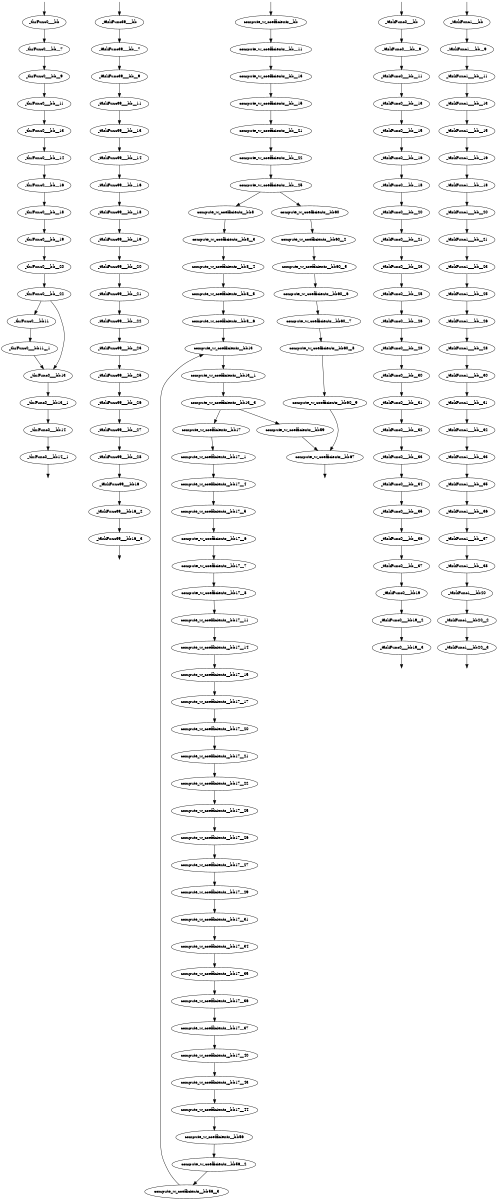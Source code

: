 digraph CFG {
size="10,8"
rankdir="TB"
orientation="portrait"
fontsize=10;
   subgraph "_thrFunc0_" {
   "_thrFunc0_0"[label="_thrFunc0___bb",fontsize=10,width=0.01]
   "_thrFunc0_1"[label="_thrFunc0___bb__7",fontsize=10,width=0.01]
   "_thrFunc0_2"[label="_thrFunc0___bb__9",fontsize=10,width=0.01]
   "_thrFunc0_3"[label="_thrFunc0___bb__11",fontsize=10,width=0.01]
   "_thrFunc0_4"[label="_thrFunc0___bb__13",fontsize=10,width=0.01]
   "_thrFunc0_5"[label="_thrFunc0___bb__14",fontsize=10,width=0.01]
   "_thrFunc0_6"[label="_thrFunc0___bb__16",fontsize=10,width=0.01]
   "_thrFunc0_7"[label="_thrFunc0___bb__18",fontsize=10,width=0.01]
   "_thrFunc0_8"[label="_thrFunc0___bb__19",fontsize=10,width=0.01]
   "_thrFunc0_9"[label="_thrFunc0___bb__20",fontsize=10,width=0.01]
   "_thrFunc0_10"[label="_thrFunc0___bb__22",fontsize=10,width=0.01]
   "_thrFunc0_11"[label="_thrFunc0___bb11",fontsize=10,width=0.01]
   "_thrFunc0_12"[label="_thrFunc0___bb11__1",fontsize=10,width=0.01]
   "_thrFunc0_13"[label="_thrFunc0___bb13",fontsize=10,width=0.01]
   "_thrFunc0_14"[label="_thrFunc0___bb13__1",fontsize=10,width=0.01]
   "_thrFunc0_15"[label="_thrFunc0___bb14",fontsize=10,width=0.01]
   "_thrFunc0_16"[label="_thrFunc0___bb14__1",fontsize=10,width=0.01]
   "_thrFunc0_0" -> "_thrFunc0_1"
   "_thrFunc0_1" -> "_thrFunc0_2"
   "_thrFunc0_2" -> "_thrFunc0_3"
   "_thrFunc0_3" -> "_thrFunc0_4"
   "_thrFunc0_4" -> "_thrFunc0_5"
   "_thrFunc0_5" -> "_thrFunc0_6"
   "_thrFunc0_6" -> "_thrFunc0_7"
   "_thrFunc0_7" -> "_thrFunc0_8"
   "_thrFunc0_8" -> "_thrFunc0_9"
   "_thrFunc0_9" -> "_thrFunc0_10"
   "_thrFunc0_10" -> "_thrFunc0_11"
   "_thrFunc0_10" -> "_thrFunc0_13"
   "_thrFunc0_11" -> "_thrFunc0_12"
   "_thrFunc0_12" -> "_thrFunc0_13"
   "_thrFunc0_13" -> "_thrFunc0_14"
   "_thrFunc0_14" -> "_thrFunc0_15"
   "_thrFunc0_15" -> "_thrFunc0_16"
   "_thrFunc0__entry" [label="",color="white",height="0.01",fontsize=10,width=0.01]
   "_thrFunc0__entry" -> "_thrFunc0_0"
   "_thrFunc0__exit" [label="",color="white",fontsize=10,width=0.01]
   "_thrFunc0_16" -> "_thrFunc0__exit"
}
   subgraph "_taskFunc39_" {
   "_taskFunc39_0"[label="_taskFunc39___bb",fontsize=10,width=0.01]
   "_taskFunc39_1"[label="_taskFunc39___bb__7",fontsize=10,width=0.01]
   "_taskFunc39_2"[label="_taskFunc39___bb__9",fontsize=10,width=0.01]
   "_taskFunc39_3"[label="_taskFunc39___bb__11",fontsize=10,width=0.01]
   "_taskFunc39_4"[label="_taskFunc39___bb__13",fontsize=10,width=0.01]
   "_taskFunc39_5"[label="_taskFunc39___bb__14",fontsize=10,width=0.01]
   "_taskFunc39_6"[label="_taskFunc39___bb__16",fontsize=10,width=0.01]
   "_taskFunc39_7"[label="_taskFunc39___bb__18",fontsize=10,width=0.01]
   "_taskFunc39_8"[label="_taskFunc39___bb__19",fontsize=10,width=0.01]
   "_taskFunc39_9"[label="_taskFunc39___bb__20",fontsize=10,width=0.01]
   "_taskFunc39_10"[label="_taskFunc39___bb__21",fontsize=10,width=0.01]
   "_taskFunc39_11"[label="_taskFunc39___bb__22",fontsize=10,width=0.01]
   "_taskFunc39_12"[label="_taskFunc39___bb__23",fontsize=10,width=0.01]
   "_taskFunc39_13"[label="_taskFunc39___bb__25",fontsize=10,width=0.01]
   "_taskFunc39_14"[label="_taskFunc39___bb__26",fontsize=10,width=0.01]
   "_taskFunc39_15"[label="_taskFunc39___bb__27",fontsize=10,width=0.01]
   "_taskFunc39_16"[label="_taskFunc39___bb__28",fontsize=10,width=0.01]
   "_taskFunc39_17"[label="_taskFunc39___bb16",fontsize=10,width=0.01]
   "_taskFunc39_18"[label="_taskFunc39___bb16__2",fontsize=10,width=0.01]
   "_taskFunc39_19"[label="_taskFunc39___bb16__3",fontsize=10,width=0.01]
   "_taskFunc39_0" -> "_taskFunc39_1"
   "_taskFunc39_1" -> "_taskFunc39_2"
   "_taskFunc39_2" -> "_taskFunc39_3"
   "_taskFunc39_3" -> "_taskFunc39_4"
   "_taskFunc39_4" -> "_taskFunc39_5"
   "_taskFunc39_5" -> "_taskFunc39_6"
   "_taskFunc39_6" -> "_taskFunc39_7"
   "_taskFunc39_7" -> "_taskFunc39_8"
   "_taskFunc39_8" -> "_taskFunc39_9"
   "_taskFunc39_9" -> "_taskFunc39_10"
   "_taskFunc39_10" -> "_taskFunc39_11"
   "_taskFunc39_11" -> "_taskFunc39_12"
   "_taskFunc39_12" -> "_taskFunc39_13"
   "_taskFunc39_13" -> "_taskFunc39_14"
   "_taskFunc39_14" -> "_taskFunc39_15"
   "_taskFunc39_15" -> "_taskFunc39_16"
   "_taskFunc39_16" -> "_taskFunc39_17"
   "_taskFunc39_17" -> "_taskFunc39_18"
   "_taskFunc39_18" -> "_taskFunc39_19"
   "_taskFunc39__entry" [label="",color="white",height="0.01",fontsize=10,width=0.01]
   "_taskFunc39__entry" -> "_taskFunc39_0"
   "_taskFunc39__exit" [label="",color="white",fontsize=10,width=0.01]
   "_taskFunc39_19" -> "_taskFunc39__exit"
}
   subgraph "compute_w_coefficients" {
   "compute_w_coefficients0"[label="compute_w_coefficients__bb",fontsize=10,width=0.01]
   "compute_w_coefficients1"[label="compute_w_coefficients__bb__11",fontsize=10,width=0.01]
   "compute_w_coefficients2"[label="compute_w_coefficients__bb__13",fontsize=10,width=0.01]
   "compute_w_coefficients3"[label="compute_w_coefficients__bb__15",fontsize=10,width=0.01]
   "compute_w_coefficients4"[label="compute_w_coefficients__bb__21",fontsize=10,width=0.01]
   "compute_w_coefficients5"[label="compute_w_coefficients__bb__22",fontsize=10,width=0.01]
   "compute_w_coefficients6"[label="compute_w_coefficients__bb__25",fontsize=10,width=0.01]
   "compute_w_coefficients7"[label="compute_w_coefficients__bb8",fontsize=10,width=0.01]
   "compute_w_coefficients8"[label="compute_w_coefficients__bb8__3",fontsize=10,width=0.01]
   "compute_w_coefficients9"[label="compute_w_coefficients__bb8__4",fontsize=10,width=0.01]
   "compute_w_coefficients10"[label="compute_w_coefficients__bb8__5",fontsize=10,width=0.01]
   "compute_w_coefficients11"[label="compute_w_coefficients__bb8__6",fontsize=10,width=0.01]
   "compute_w_coefficients12"[label="compute_w_coefficients__bb13",fontsize=10,width=0.01]
   "compute_w_coefficients13"[label="compute_w_coefficients__bb13__1",fontsize=10,width=0.01]
   "compute_w_coefficients14"[label="compute_w_coefficients__bb13__3",fontsize=10,width=0.01]
   "compute_w_coefficients15"[label="compute_w_coefficients__bb17",fontsize=10,width=0.01]
   "compute_w_coefficients16"[label="compute_w_coefficients__bb17__1",fontsize=10,width=0.01]
   "compute_w_coefficients17"[label="compute_w_coefficients__bb17__4",fontsize=10,width=0.01]
   "compute_w_coefficients18"[label="compute_w_coefficients__bb17__5",fontsize=10,width=0.01]
   "compute_w_coefficients19"[label="compute_w_coefficients__bb17__6",fontsize=10,width=0.01]
   "compute_w_coefficients20"[label="compute_w_coefficients__bb17__7",fontsize=10,width=0.01]
   "compute_w_coefficients21"[label="compute_w_coefficients__bb17__8",fontsize=10,width=0.01]
   "compute_w_coefficients22"[label="compute_w_coefficients__bb17__11",fontsize=10,width=0.01]
   "compute_w_coefficients23"[label="compute_w_coefficients__bb17__14",fontsize=10,width=0.01]
   "compute_w_coefficients24"[label="compute_w_coefficients__bb17__15",fontsize=10,width=0.01]
   "compute_w_coefficients25"[label="compute_w_coefficients__bb17__17",fontsize=10,width=0.01]
   "compute_w_coefficients26"[label="compute_w_coefficients__bb17__20",fontsize=10,width=0.01]
   "compute_w_coefficients27"[label="compute_w_coefficients__bb17__21",fontsize=10,width=0.01]
   "compute_w_coefficients28"[label="compute_w_coefficients__bb17__22",fontsize=10,width=0.01]
   "compute_w_coefficients29"[label="compute_w_coefficients__bb17__25",fontsize=10,width=0.01]
   "compute_w_coefficients30"[label="compute_w_coefficients__bb17__26",fontsize=10,width=0.01]
   "compute_w_coefficients31"[label="compute_w_coefficients__bb17__27",fontsize=10,width=0.01]
   "compute_w_coefficients32"[label="compute_w_coefficients__bb17__29",fontsize=10,width=0.01]
   "compute_w_coefficients33"[label="compute_w_coefficients__bb17__31",fontsize=10,width=0.01]
   "compute_w_coefficients34"[label="compute_w_coefficients__bb17__34",fontsize=10,width=0.01]
   "compute_w_coefficients35"[label="compute_w_coefficients__bb17__35",fontsize=10,width=0.01]
   "compute_w_coefficients36"[label="compute_w_coefficients__bb17__36",fontsize=10,width=0.01]
   "compute_w_coefficients37"[label="compute_w_coefficients__bb17__37",fontsize=10,width=0.01]
   "compute_w_coefficients38"[label="compute_w_coefficients__bb17__40",fontsize=10,width=0.01]
   "compute_w_coefficients39"[label="compute_w_coefficients__bb17__43",fontsize=10,width=0.01]
   "compute_w_coefficients40"[label="compute_w_coefficients__bb17__44",fontsize=10,width=0.01]
   "compute_w_coefficients41"[label="compute_w_coefficients__bb56",fontsize=10,width=0.01]
   "compute_w_coefficients42"[label="compute_w_coefficients__bb56__2",fontsize=10,width=0.01]
   "compute_w_coefficients43"[label="compute_w_coefficients__bb56__3",fontsize=10,width=0.01]
   "compute_w_coefficients44"[label="compute_w_coefficients__bb59",fontsize=10,width=0.01]
   "compute_w_coefficients45"[label="compute_w_coefficients__bb60",fontsize=10,width=0.01]
   "compute_w_coefficients46"[label="compute_w_coefficients__bb60__2",fontsize=10,width=0.01]
   "compute_w_coefficients47"[label="compute_w_coefficients__bb60__5",fontsize=10,width=0.01]
   "compute_w_coefficients48"[label="compute_w_coefficients__bb60__6",fontsize=10,width=0.01]
   "compute_w_coefficients49"[label="compute_w_coefficients__bb60__7",fontsize=10,width=0.01]
   "compute_w_coefficients50"[label="compute_w_coefficients__bb60__8",fontsize=10,width=0.01]
   "compute_w_coefficients51"[label="compute_w_coefficients__bb60__9",fontsize=10,width=0.01]
   "compute_w_coefficients52"[label="compute_w_coefficients__bb67",fontsize=10,width=0.01]
   "compute_w_coefficients0" -> "compute_w_coefficients1"
   "compute_w_coefficients1" -> "compute_w_coefficients2"
   "compute_w_coefficients2" -> "compute_w_coefficients3"
   "compute_w_coefficients3" -> "compute_w_coefficients4"
   "compute_w_coefficients4" -> "compute_w_coefficients5"
   "compute_w_coefficients5" -> "compute_w_coefficients6"
   "compute_w_coefficients6" -> "compute_w_coefficients7"
   "compute_w_coefficients6" -> "compute_w_coefficients45"
   "compute_w_coefficients7" -> "compute_w_coefficients8"
   "compute_w_coefficients8" -> "compute_w_coefficients9"
   "compute_w_coefficients9" -> "compute_w_coefficients10"
   "compute_w_coefficients10" -> "compute_w_coefficients11"
   "compute_w_coefficients11" -> "compute_w_coefficients12"
   "compute_w_coefficients12" -> "compute_w_coefficients13"
   "compute_w_coefficients13" -> "compute_w_coefficients14"
   "compute_w_coefficients14" -> "compute_w_coefficients15"
   "compute_w_coefficients14" -> "compute_w_coefficients44"
   "compute_w_coefficients15" -> "compute_w_coefficients16"
   "compute_w_coefficients16" -> "compute_w_coefficients17"
   "compute_w_coefficients17" -> "compute_w_coefficients18"
   "compute_w_coefficients18" -> "compute_w_coefficients19"
   "compute_w_coefficients19" -> "compute_w_coefficients20"
   "compute_w_coefficients20" -> "compute_w_coefficients21"
   "compute_w_coefficients21" -> "compute_w_coefficients22"
   "compute_w_coefficients22" -> "compute_w_coefficients23"
   "compute_w_coefficients23" -> "compute_w_coefficients24"
   "compute_w_coefficients24" -> "compute_w_coefficients25"
   "compute_w_coefficients25" -> "compute_w_coefficients26"
   "compute_w_coefficients26" -> "compute_w_coefficients27"
   "compute_w_coefficients27" -> "compute_w_coefficients28"
   "compute_w_coefficients28" -> "compute_w_coefficients29"
   "compute_w_coefficients29" -> "compute_w_coefficients30"
   "compute_w_coefficients30" -> "compute_w_coefficients31"
   "compute_w_coefficients31" -> "compute_w_coefficients32"
   "compute_w_coefficients32" -> "compute_w_coefficients33"
   "compute_w_coefficients33" -> "compute_w_coefficients34"
   "compute_w_coefficients34" -> "compute_w_coefficients35"
   "compute_w_coefficients35" -> "compute_w_coefficients36"
   "compute_w_coefficients36" -> "compute_w_coefficients37"
   "compute_w_coefficients37" -> "compute_w_coefficients38"
   "compute_w_coefficients38" -> "compute_w_coefficients39"
   "compute_w_coefficients39" -> "compute_w_coefficients40"
   "compute_w_coefficients40" -> "compute_w_coefficients41"
   "compute_w_coefficients41" -> "compute_w_coefficients42"
   "compute_w_coefficients42" -> "compute_w_coefficients43"
   "compute_w_coefficients43" -> "compute_w_coefficients12"
   "compute_w_coefficients44" -> "compute_w_coefficients52"
   "compute_w_coefficients45" -> "compute_w_coefficients46"
   "compute_w_coefficients46" -> "compute_w_coefficients47"
   "compute_w_coefficients47" -> "compute_w_coefficients48"
   "compute_w_coefficients48" -> "compute_w_coefficients49"
   "compute_w_coefficients49" -> "compute_w_coefficients50"
   "compute_w_coefficients50" -> "compute_w_coefficients51"
   "compute_w_coefficients51" -> "compute_w_coefficients52"
   "compute_w_coefficients_entry" [label="",color="white",height="0.01",fontsize=10,width=0.01]
   "compute_w_coefficients_entry" -> "compute_w_coefficients0"
   "compute_w_coefficients_exit" [label="",color="white",fontsize=10,width=0.01]
   "compute_w_coefficients52" -> "compute_w_coefficients_exit"
}
   subgraph "_taskFunc0_" {
   "_taskFunc0_0"[label="_taskFunc0___bb",fontsize=10,width=0.01]
   "_taskFunc0_1"[label="_taskFunc0___bb__9",fontsize=10,width=0.01]
   "_taskFunc0_2"[label="_taskFunc0___bb__11",fontsize=10,width=0.01]
   "_taskFunc0_3"[label="_taskFunc0___bb__13",fontsize=10,width=0.01]
   "_taskFunc0_4"[label="_taskFunc0___bb__15",fontsize=10,width=0.01]
   "_taskFunc0_5"[label="_taskFunc0___bb__16",fontsize=10,width=0.01]
   "_taskFunc0_6"[label="_taskFunc0___bb__18",fontsize=10,width=0.01]
   "_taskFunc0_7"[label="_taskFunc0___bb__20",fontsize=10,width=0.01]
   "_taskFunc0_8"[label="_taskFunc0___bb__21",fontsize=10,width=0.01]
   "_taskFunc0_9"[label="_taskFunc0___bb__23",fontsize=10,width=0.01]
   "_taskFunc0_10"[label="_taskFunc0___bb__25",fontsize=10,width=0.01]
   "_taskFunc0_11"[label="_taskFunc0___bb__26",fontsize=10,width=0.01]
   "_taskFunc0_12"[label="_taskFunc0___bb__28",fontsize=10,width=0.01]
   "_taskFunc0_13"[label="_taskFunc0___bb__30",fontsize=10,width=0.01]
   "_taskFunc0_14"[label="_taskFunc0___bb__31",fontsize=10,width=0.01]
   "_taskFunc0_15"[label="_taskFunc0___bb__32",fontsize=10,width=0.01]
   "_taskFunc0_16"[label="_taskFunc0___bb__33",fontsize=10,width=0.01]
   "_taskFunc0_17"[label="_taskFunc0___bb__34",fontsize=10,width=0.01]
   "_taskFunc0_18"[label="_taskFunc0___bb__35",fontsize=10,width=0.01]
   "_taskFunc0_19"[label="_taskFunc0___bb__36",fontsize=10,width=0.01]
   "_taskFunc0_20"[label="_taskFunc0___bb__37",fontsize=10,width=0.01]
   "_taskFunc0_21"[label="_taskFunc0___bb19",fontsize=10,width=0.01]
   "_taskFunc0_22"[label="_taskFunc0___bb19__2",fontsize=10,width=0.01]
   "_taskFunc0_23"[label="_taskFunc0___bb19__3",fontsize=10,width=0.01]
   "_taskFunc0_0" -> "_taskFunc0_1"
   "_taskFunc0_1" -> "_taskFunc0_2"
   "_taskFunc0_2" -> "_taskFunc0_3"
   "_taskFunc0_3" -> "_taskFunc0_4"
   "_taskFunc0_4" -> "_taskFunc0_5"
   "_taskFunc0_5" -> "_taskFunc0_6"
   "_taskFunc0_6" -> "_taskFunc0_7"
   "_taskFunc0_7" -> "_taskFunc0_8"
   "_taskFunc0_8" -> "_taskFunc0_9"
   "_taskFunc0_9" -> "_taskFunc0_10"
   "_taskFunc0_10" -> "_taskFunc0_11"
   "_taskFunc0_11" -> "_taskFunc0_12"
   "_taskFunc0_12" -> "_taskFunc0_13"
   "_taskFunc0_13" -> "_taskFunc0_14"
   "_taskFunc0_14" -> "_taskFunc0_15"
   "_taskFunc0_15" -> "_taskFunc0_16"
   "_taskFunc0_16" -> "_taskFunc0_17"
   "_taskFunc0_17" -> "_taskFunc0_18"
   "_taskFunc0_18" -> "_taskFunc0_19"
   "_taskFunc0_19" -> "_taskFunc0_20"
   "_taskFunc0_20" -> "_taskFunc0_21"
   "_taskFunc0_21" -> "_taskFunc0_22"
   "_taskFunc0_22" -> "_taskFunc0_23"
   "_taskFunc0__entry" [label="",color="white",height="0.01",fontsize=10,width=0.01]
   "_taskFunc0__entry" -> "_taskFunc0_0"
   "_taskFunc0__exit" [label="",color="white",fontsize=10,width=0.01]
   "_taskFunc0_23" -> "_taskFunc0__exit"
}
   
   subgraph "_taskFunc1_" {
   "_taskFunc1_0"[label="_taskFunc1___bb",fontsize=10,width=0.01]
   "_taskFunc1_1"[label="_taskFunc1___bb__9",fontsize=10,width=0.01]
   "_taskFunc1_2"[label="_taskFunc1___bb__11",fontsize=10,width=0.01]
   "_taskFunc1_3"[label="_taskFunc1___bb__13",fontsize=10,width=0.01]
   "_taskFunc1_4"[label="_taskFunc1___bb__15",fontsize=10,width=0.01]
   "_taskFunc1_5"[label="_taskFunc1___bb__16",fontsize=10,width=0.01]
   "_taskFunc1_6"[label="_taskFunc1___bb__18",fontsize=10,width=0.01]
   "_taskFunc1_7"[label="_taskFunc1___bb__20",fontsize=10,width=0.01]
   "_taskFunc1_8"[label="_taskFunc1___bb__21",fontsize=10,width=0.01]
   "_taskFunc1_9"[label="_taskFunc1___bb__23",fontsize=10,width=0.01]
   "_taskFunc1_10"[label="_taskFunc1___bb__25",fontsize=10,width=0.01]
   "_taskFunc1_11"[label="_taskFunc1___bb__26",fontsize=10,width=0.01]
   "_taskFunc1_12"[label="_taskFunc1___bb__28",fontsize=10,width=0.01]
   "_taskFunc1_13"[label="_taskFunc1___bb__30",fontsize=10,width=0.01]
   "_taskFunc1_14"[label="_taskFunc1___bb__31",fontsize=10,width=0.01]
   "_taskFunc1_15"[label="_taskFunc1___bb__32",fontsize=10,width=0.01]
   "_taskFunc1_16"[label="_taskFunc1___bb__33",fontsize=10,width=0.01]
   "_taskFunc1_17"[label="_taskFunc1___bb__35",fontsize=10,width=0.01]
   "_taskFunc1_18"[label="_taskFunc1___bb__36",fontsize=10,width=0.01]
   "_taskFunc1_19"[label="_taskFunc1___bb__37",fontsize=10,width=0.01]
   "_taskFunc1_20"[label="_taskFunc1___bb__38",fontsize=10,width=0.01]
   "_taskFunc1_21"[label="_taskFunc1___bb20",fontsize=10,width=0.01]
   "_taskFunc1_22"[label="_taskFunc1___bb20__2",fontsize=10,width=0.01]
   "_taskFunc1_23"[label="_taskFunc1___bb20__3",fontsize=10,width=0.01]
   "_taskFunc1_0" -> "_taskFunc1_1"
   "_taskFunc1_1" -> "_taskFunc1_2"
   "_taskFunc1_2" -> "_taskFunc1_3"
   "_taskFunc1_3" -> "_taskFunc1_4"
   "_taskFunc1_4" -> "_taskFunc1_5"
   "_taskFunc1_5" -> "_taskFunc1_6"
   "_taskFunc1_6" -> "_taskFunc1_7"
   "_taskFunc1_7" -> "_taskFunc1_8"
   "_taskFunc1_8" -> "_taskFunc1_9"
   "_taskFunc1_9" -> "_taskFunc1_10"
   "_taskFunc1_10" -> "_taskFunc1_11"
   "_taskFunc1_11" -> "_taskFunc1_12"
   "_taskFunc1_12" -> "_taskFunc1_13"
   "_taskFunc1_13" -> "_taskFunc1_14"
   "_taskFunc1_14" -> "_taskFunc1_15"
   "_taskFunc1_15" -> "_taskFunc1_16"
   "_taskFunc1_16" -> "_taskFunc1_17"
   "_taskFunc1_17" -> "_taskFunc1_18"
   "_taskFunc1_18" -> "_taskFunc1_19"
   "_taskFunc1_19" -> "_taskFunc1_20"
   "_taskFunc1_20" -> "_taskFunc1_21"
   "_taskFunc1_21" -> "_taskFunc1_22"
   "_taskFunc1_22" -> "_taskFunc1_23"
   "_taskFunc1__entry" [label="",color="white",height="0.01",fontsize=10,width=0.01]
   "_taskFunc1__entry" -> "_taskFunc1_0"
   "_taskFunc1__exit" [label="",color="white",fontsize=10,width=0.01]
   "_taskFunc1_23" -> "_taskFunc1__exit"
}
   
}
